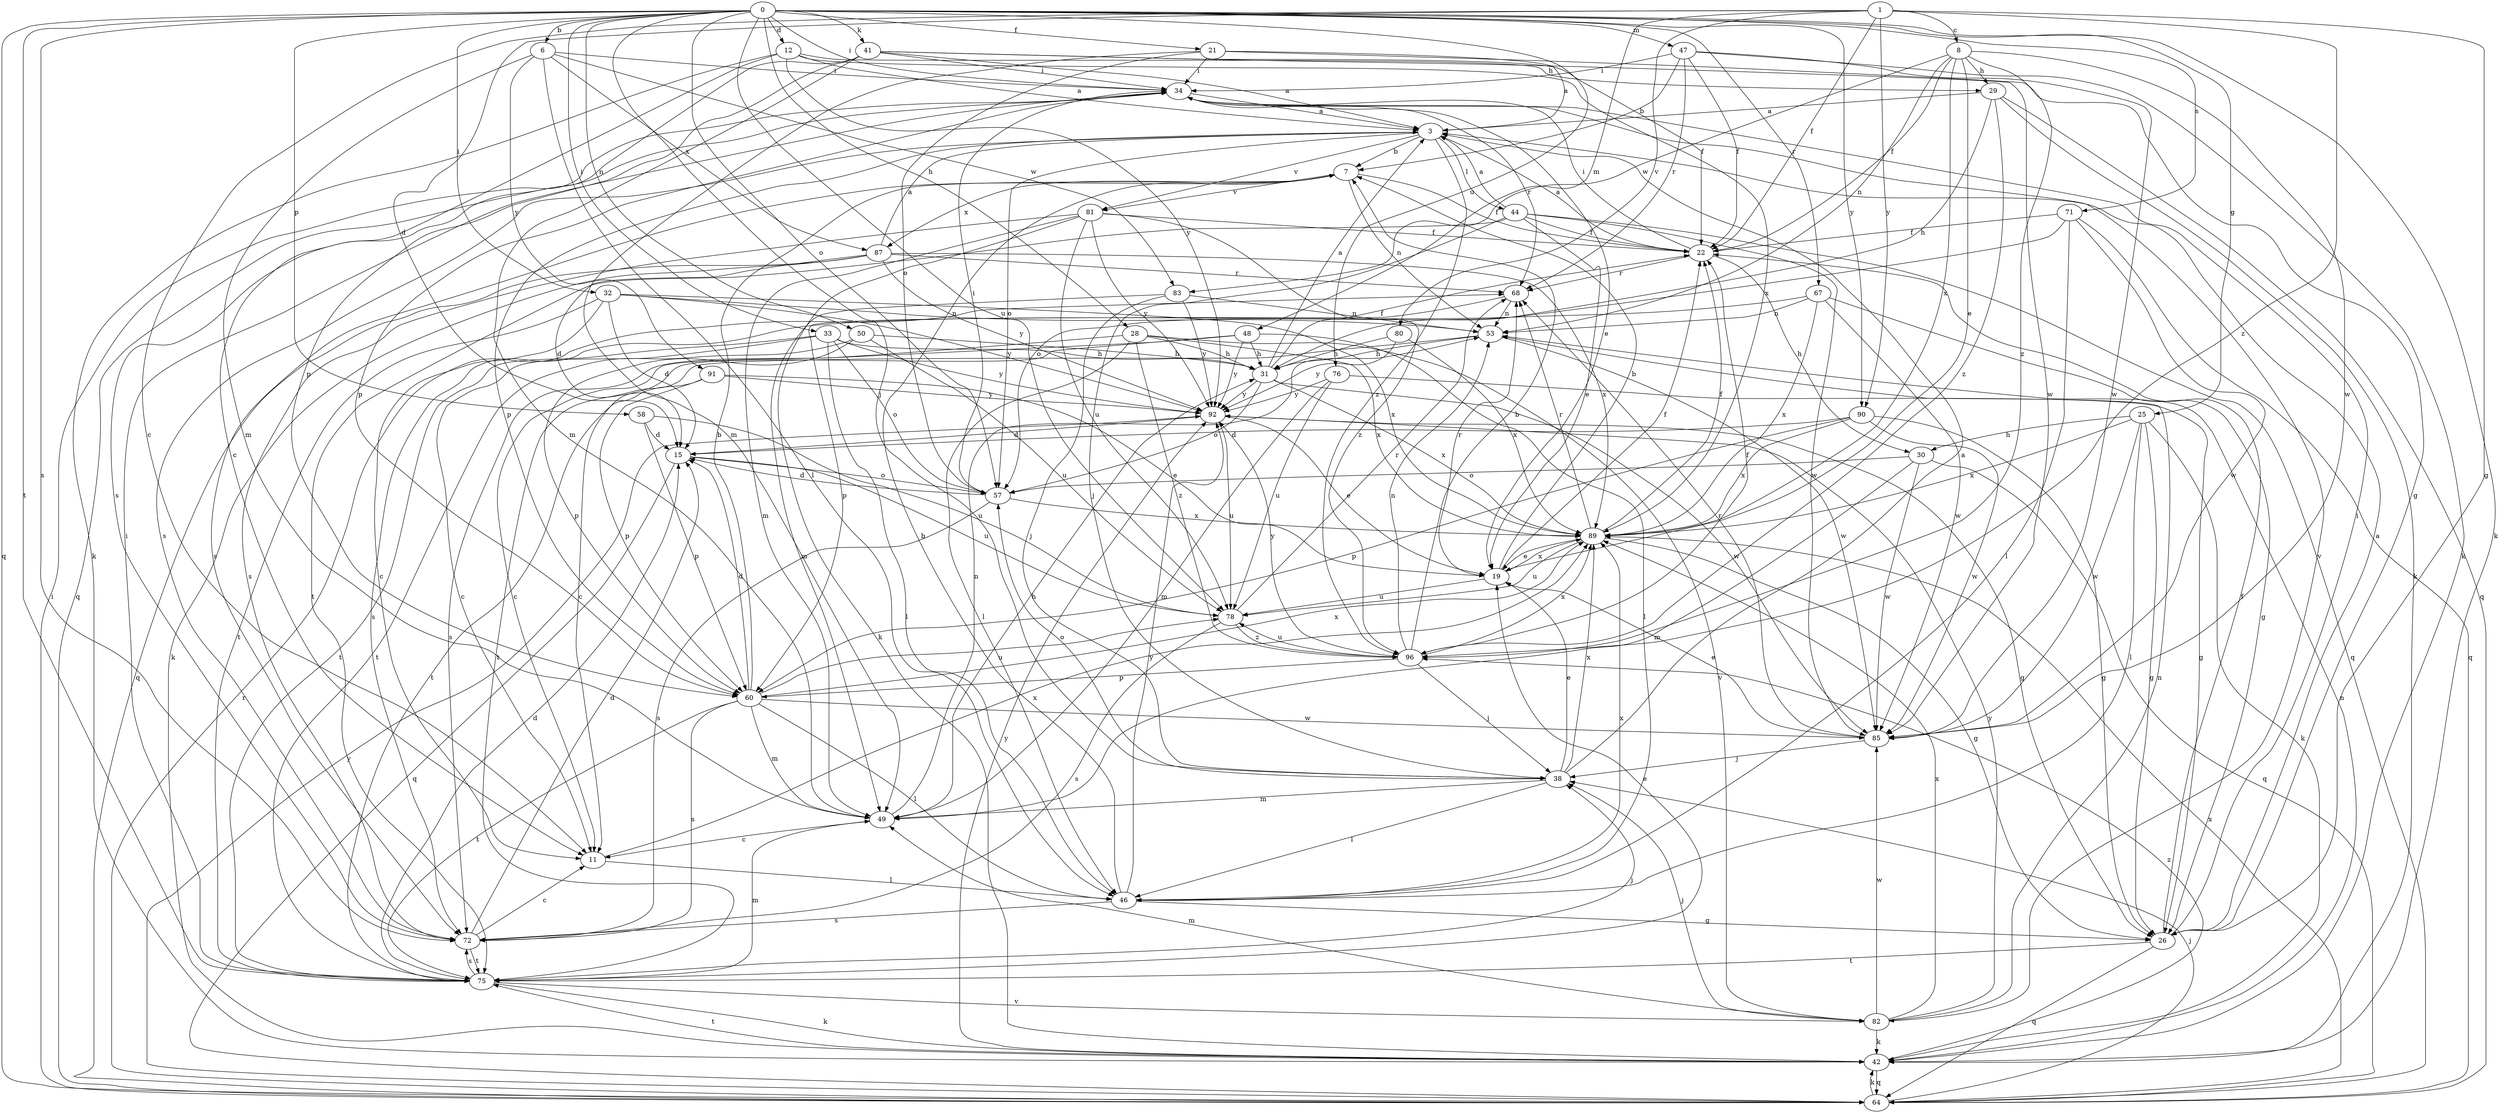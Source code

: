 strict digraph  {
0;
1;
3;
6;
7;
8;
11;
12;
15;
19;
21;
22;
25;
26;
28;
29;
30;
31;
32;
33;
34;
38;
41;
42;
44;
46;
47;
48;
49;
50;
53;
57;
58;
60;
64;
67;
68;
71;
72;
75;
76;
78;
80;
81;
82;
83;
85;
87;
89;
90;
91;
92;
96;
0 -> 6  [label=b];
0 -> 12  [label=d];
0 -> 21  [label=f];
0 -> 25  [label=g];
0 -> 28  [label=h];
0 -> 32  [label=i];
0 -> 33  [label=i];
0 -> 34  [label=i];
0 -> 38  [label=j];
0 -> 41  [label=k];
0 -> 42  [label=k];
0 -> 47  [label=m];
0 -> 50  [label=n];
0 -> 57  [label=o];
0 -> 58  [label=p];
0 -> 64  [label=q];
0 -> 67  [label=r];
0 -> 71  [label=s];
0 -> 72  [label=s];
0 -> 75  [label=t];
0 -> 76  [label=u];
0 -> 78  [label=u];
0 -> 90  [label=y];
1 -> 8  [label=c];
1 -> 11  [label=c];
1 -> 15  [label=d];
1 -> 22  [label=f];
1 -> 26  [label=g];
1 -> 48  [label=m];
1 -> 80  [label=v];
1 -> 90  [label=y];
1 -> 96  [label=z];
3 -> 7  [label=b];
3 -> 44  [label=l];
3 -> 57  [label=o];
3 -> 60  [label=p];
3 -> 72  [label=s];
3 -> 81  [label=v];
3 -> 96  [label=z];
6 -> 34  [label=i];
6 -> 46  [label=l];
6 -> 49  [label=m];
6 -> 83  [label=w];
6 -> 87  [label=x];
6 -> 91  [label=y];
7 -> 22  [label=f];
7 -> 53  [label=n];
7 -> 72  [label=s];
7 -> 81  [label=v];
7 -> 87  [label=x];
8 -> 19  [label=e];
8 -> 22  [label=f];
8 -> 29  [label=h];
8 -> 53  [label=n];
8 -> 83  [label=w];
8 -> 85  [label=w];
8 -> 89  [label=x];
8 -> 96  [label=z];
11 -> 46  [label=l];
11 -> 89  [label=x];
12 -> 3  [label=a];
12 -> 11  [label=c];
12 -> 29  [label=h];
12 -> 42  [label=k];
12 -> 89  [label=x];
12 -> 92  [label=y];
15 -> 57  [label=o];
15 -> 64  [label=q];
15 -> 78  [label=u];
19 -> 7  [label=b];
19 -> 22  [label=f];
19 -> 68  [label=r];
19 -> 78  [label=u];
19 -> 89  [label=x];
21 -> 3  [label=a];
21 -> 26  [label=g];
21 -> 34  [label=i];
21 -> 49  [label=m];
21 -> 57  [label=o];
22 -> 3  [label=a];
22 -> 30  [label=h];
22 -> 34  [label=i];
22 -> 68  [label=r];
25 -> 26  [label=g];
25 -> 30  [label=h];
25 -> 42  [label=k];
25 -> 46  [label=l];
25 -> 85  [label=w];
25 -> 89  [label=x];
26 -> 3  [label=a];
26 -> 22  [label=f];
26 -> 34  [label=i];
26 -> 64  [label=q];
26 -> 75  [label=t];
28 -> 11  [label=c];
28 -> 31  [label=h];
28 -> 46  [label=l];
28 -> 82  [label=v];
28 -> 89  [label=x];
28 -> 96  [label=z];
29 -> 3  [label=a];
29 -> 31  [label=h];
29 -> 42  [label=k];
29 -> 64  [label=q];
29 -> 96  [label=z];
30 -> 49  [label=m];
30 -> 57  [label=o];
30 -> 64  [label=q];
30 -> 85  [label=w];
31 -> 3  [label=a];
31 -> 22  [label=f];
31 -> 57  [label=o];
31 -> 85  [label=w];
31 -> 89  [label=x];
31 -> 92  [label=y];
32 -> 11  [label=c];
32 -> 15  [label=d];
32 -> 53  [label=n];
32 -> 75  [label=t];
32 -> 89  [label=x];
32 -> 92  [label=y];
33 -> 11  [label=c];
33 -> 31  [label=h];
33 -> 46  [label=l];
33 -> 57  [label=o];
33 -> 75  [label=t];
33 -> 92  [label=y];
34 -> 3  [label=a];
34 -> 19  [label=e];
34 -> 60  [label=p];
34 -> 64  [label=q];
34 -> 68  [label=r];
34 -> 82  [label=v];
38 -> 3  [label=a];
38 -> 19  [label=e];
38 -> 46  [label=l];
38 -> 49  [label=m];
38 -> 57  [label=o];
38 -> 89  [label=x];
41 -> 3  [label=a];
41 -> 22  [label=f];
41 -> 34  [label=i];
41 -> 49  [label=m];
41 -> 60  [label=p];
41 -> 72  [label=s];
41 -> 85  [label=w];
42 -> 53  [label=n];
42 -> 64  [label=q];
42 -> 75  [label=t];
42 -> 92  [label=y];
42 -> 96  [label=z];
44 -> 3  [label=a];
44 -> 19  [label=e];
44 -> 22  [label=f];
44 -> 38  [label=j];
44 -> 64  [label=q];
44 -> 75  [label=t];
44 -> 85  [label=w];
46 -> 7  [label=b];
46 -> 26  [label=g];
46 -> 72  [label=s];
46 -> 89  [label=x];
46 -> 92  [label=y];
47 -> 7  [label=b];
47 -> 22  [label=f];
47 -> 34  [label=i];
47 -> 42  [label=k];
47 -> 68  [label=r];
47 -> 85  [label=w];
48 -> 11  [label=c];
48 -> 31  [label=h];
48 -> 46  [label=l];
48 -> 72  [label=s];
48 -> 92  [label=y];
49 -> 11  [label=c];
49 -> 31  [label=h];
49 -> 53  [label=n];
50 -> 31  [label=h];
50 -> 60  [label=p];
50 -> 75  [label=t];
50 -> 78  [label=u];
53 -> 31  [label=h];
53 -> 75  [label=t];
53 -> 85  [label=w];
57 -> 15  [label=d];
57 -> 34  [label=i];
57 -> 72  [label=s];
57 -> 89  [label=x];
58 -> 15  [label=d];
58 -> 60  [label=p];
58 -> 78  [label=u];
60 -> 7  [label=b];
60 -> 15  [label=d];
60 -> 46  [label=l];
60 -> 49  [label=m];
60 -> 72  [label=s];
60 -> 75  [label=t];
60 -> 78  [label=u];
60 -> 85  [label=w];
60 -> 89  [label=x];
64 -> 34  [label=i];
64 -> 38  [label=j];
64 -> 42  [label=k];
64 -> 68  [label=r];
64 -> 89  [label=x];
64 -> 92  [label=y];
67 -> 26  [label=g];
67 -> 53  [label=n];
67 -> 72  [label=s];
67 -> 85  [label=w];
67 -> 89  [label=x];
68 -> 53  [label=n];
68 -> 60  [label=p];
71 -> 22  [label=f];
71 -> 46  [label=l];
71 -> 57  [label=o];
71 -> 64  [label=q];
71 -> 85  [label=w];
72 -> 11  [label=c];
72 -> 15  [label=d];
72 -> 75  [label=t];
75 -> 15  [label=d];
75 -> 19  [label=e];
75 -> 34  [label=i];
75 -> 38  [label=j];
75 -> 42  [label=k];
75 -> 49  [label=m];
75 -> 72  [label=s];
75 -> 82  [label=v];
76 -> 26  [label=g];
76 -> 49  [label=m];
76 -> 78  [label=u];
76 -> 92  [label=y];
78 -> 68  [label=r];
78 -> 72  [label=s];
78 -> 96  [label=z];
80 -> 31  [label=h];
80 -> 89  [label=x];
80 -> 92  [label=y];
81 -> 22  [label=f];
81 -> 42  [label=k];
81 -> 49  [label=m];
81 -> 72  [label=s];
81 -> 78  [label=u];
81 -> 92  [label=y];
81 -> 96  [label=z];
82 -> 38  [label=j];
82 -> 42  [label=k];
82 -> 49  [label=m];
82 -> 53  [label=n];
82 -> 85  [label=w];
82 -> 89  [label=x];
82 -> 92  [label=y];
83 -> 38  [label=j];
83 -> 49  [label=m];
83 -> 53  [label=n];
83 -> 92  [label=y];
85 -> 19  [label=e];
85 -> 38  [label=j];
85 -> 68  [label=r];
87 -> 3  [label=a];
87 -> 15  [label=d];
87 -> 42  [label=k];
87 -> 64  [label=q];
87 -> 68  [label=r];
87 -> 89  [label=x];
87 -> 92  [label=y];
89 -> 19  [label=e];
89 -> 22  [label=f];
89 -> 26  [label=g];
89 -> 68  [label=r];
89 -> 78  [label=u];
90 -> 15  [label=d];
90 -> 26  [label=g];
90 -> 60  [label=p];
90 -> 85  [label=w];
90 -> 89  [label=x];
91 -> 19  [label=e];
91 -> 60  [label=p];
91 -> 75  [label=t];
91 -> 92  [label=y];
92 -> 15  [label=d];
92 -> 19  [label=e];
92 -> 26  [label=g];
92 -> 78  [label=u];
96 -> 7  [label=b];
96 -> 22  [label=f];
96 -> 38  [label=j];
96 -> 53  [label=n];
96 -> 60  [label=p];
96 -> 78  [label=u];
96 -> 89  [label=x];
96 -> 92  [label=y];
}
